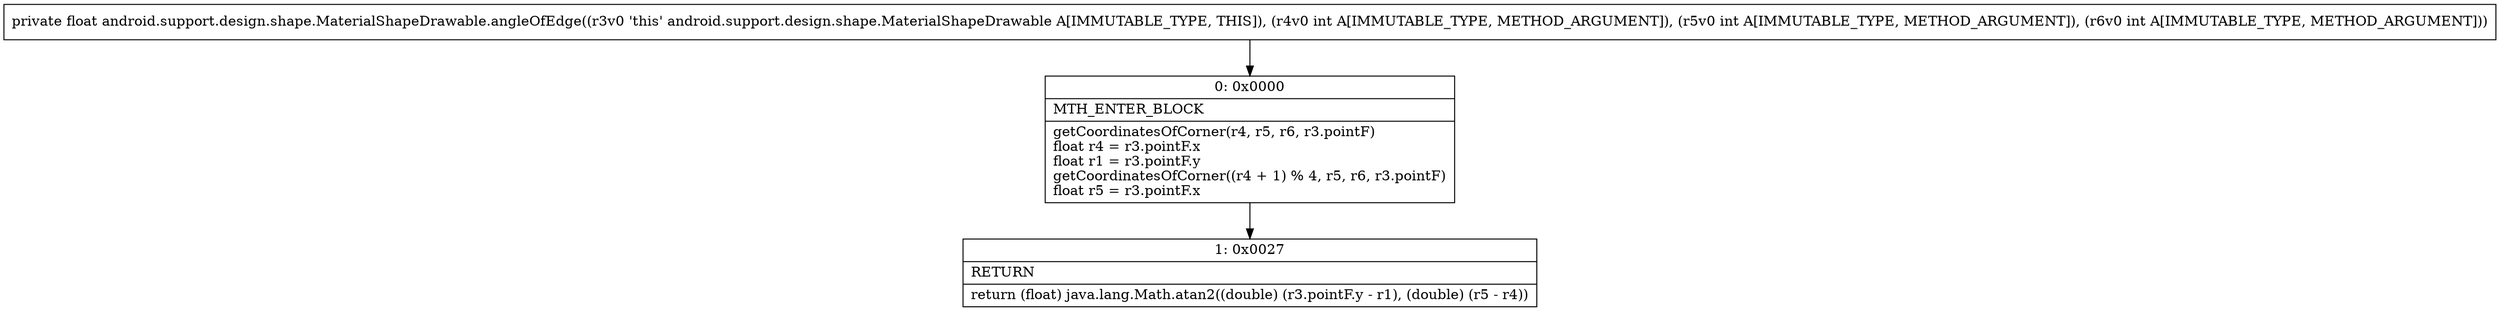 digraph "CFG forandroid.support.design.shape.MaterialShapeDrawable.angleOfEdge(III)F" {
Node_0 [shape=record,label="{0\:\ 0x0000|MTH_ENTER_BLOCK\l|getCoordinatesOfCorner(r4, r5, r6, r3.pointF)\lfloat r4 = r3.pointF.x\lfloat r1 = r3.pointF.y\lgetCoordinatesOfCorner((r4 + 1) % 4, r5, r6, r3.pointF)\lfloat r5 = r3.pointF.x\l}"];
Node_1 [shape=record,label="{1\:\ 0x0027|RETURN\l|return (float) java.lang.Math.atan2((double) (r3.pointF.y \- r1), (double) (r5 \- r4))\l}"];
MethodNode[shape=record,label="{private float android.support.design.shape.MaterialShapeDrawable.angleOfEdge((r3v0 'this' android.support.design.shape.MaterialShapeDrawable A[IMMUTABLE_TYPE, THIS]), (r4v0 int A[IMMUTABLE_TYPE, METHOD_ARGUMENT]), (r5v0 int A[IMMUTABLE_TYPE, METHOD_ARGUMENT]), (r6v0 int A[IMMUTABLE_TYPE, METHOD_ARGUMENT])) }"];
MethodNode -> Node_0;
Node_0 -> Node_1;
}

